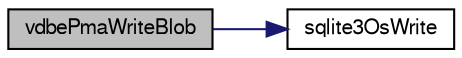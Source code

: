digraph "vdbePmaWriteBlob"
{
  edge [fontname="FreeSans",fontsize="10",labelfontname="FreeSans",labelfontsize="10"];
  node [fontname="FreeSans",fontsize="10",shape=record];
  rankdir="LR";
  Node874231 [label="vdbePmaWriteBlob",height=0.2,width=0.4,color="black", fillcolor="grey75", style="filled", fontcolor="black"];
  Node874231 -> Node874232 [color="midnightblue",fontsize="10",style="solid",fontname="FreeSans"];
  Node874232 [label="sqlite3OsWrite",height=0.2,width=0.4,color="black", fillcolor="white", style="filled",URL="$sqlite3_8c.html#a1eea7ec327af84c05b4dd4cc075a537f"];
}

